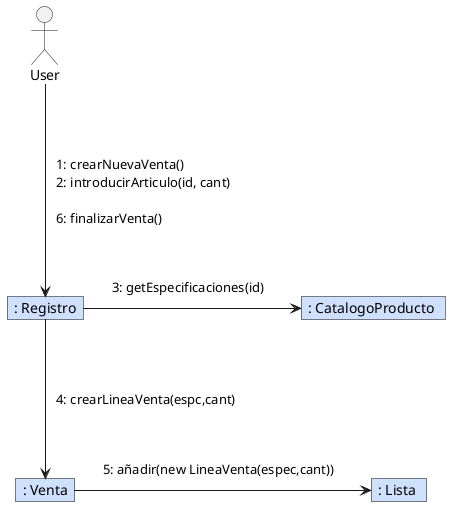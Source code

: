 @startuml Comunicación
'Configuraciones del modelo
skinparam noteBackgroundColor transparent
skinparam noteBorderColor transparent'
hide members
allowmixing 


actor :User: as Men
object ": Registro" as registro
object ": Venta" as venta
object ": Lista " as lista
object ": CatalogoProducto " as catalogo

Men -d--> registro
note on link
    1: crearNuevaVenta()
    2: introducirArticulo(id, cant)
    
    6: finalizarVenta()
end note

registro -r--> catalogo
note on link 
    3: getEspecificaciones(id)
end note

registro -d--> venta
note on link
    4: crearLineaVenta(espc,cant)
end note

venta -r--> lista
note on link
    5: añadir(new LineaVenta(espec,cant))
end note

skinparam object{
    FontSize 14
    BackgroundColor #cfe0fc
    BorderColor #000000
}


@enduml